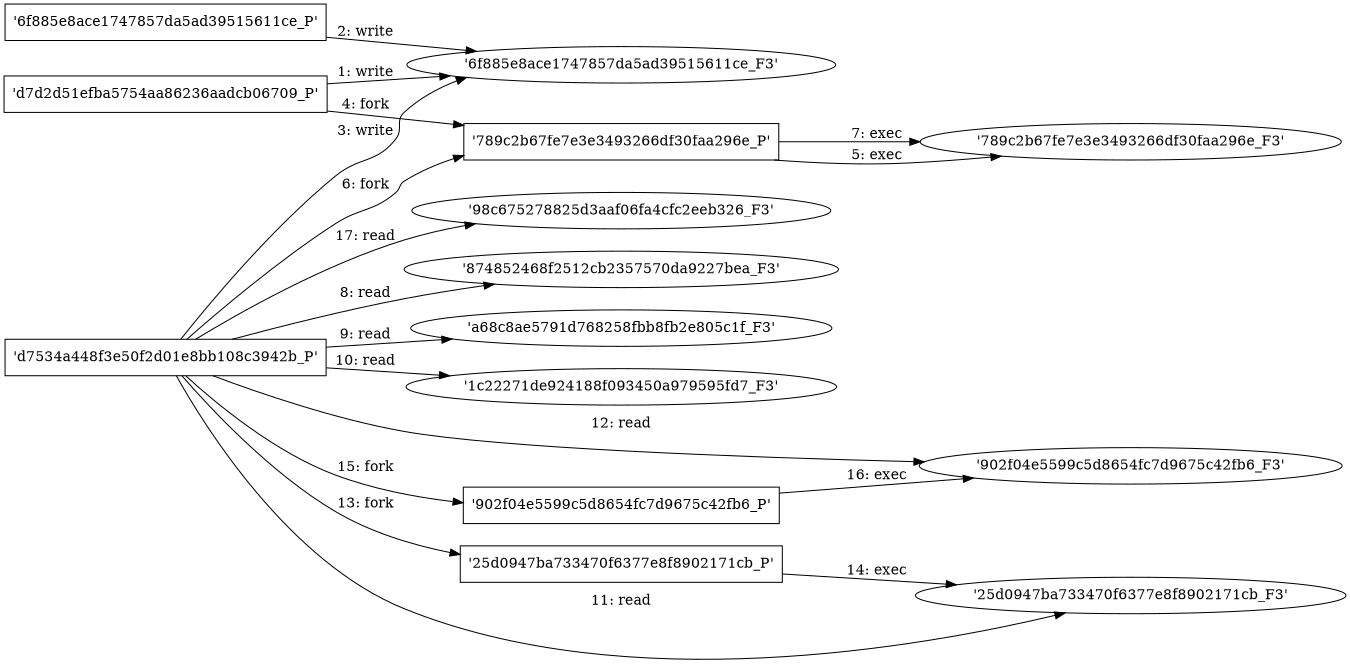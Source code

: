 digraph "D:\Learning\Paper\apt\基于CTI的攻击预警\Dataset\攻击图\ASGfromALLCTI\Performing the Heartbleed Attack After the TLS Handshake.dot" {
rankdir="LR"
size="9"
fixedsize="false"
splines="true"
nodesep=0.3
ranksep=0
fontsize=10
overlap="scalexy"
engine= "neato"
	"'6f885e8ace1747857da5ad39515611ce_F3'" [node_type=file shape=ellipse]
	"'d7d2d51efba5754aa86236aadcb06709_P'" [node_type=Process shape=box]
	"'d7d2d51efba5754aa86236aadcb06709_P'" -> "'6f885e8ace1747857da5ad39515611ce_F3'" [label="1: write"]
	"'6f885e8ace1747857da5ad39515611ce_F3'" [node_type=file shape=ellipse]
	"'6f885e8ace1747857da5ad39515611ce_P'" [node_type=Process shape=box]
	"'6f885e8ace1747857da5ad39515611ce_P'" -> "'6f885e8ace1747857da5ad39515611ce_F3'" [label="2: write"]
	"'6f885e8ace1747857da5ad39515611ce_F3'" [node_type=file shape=ellipse]
	"'d7534a448f3e50f2d01e8bb108c3942b_P'" [node_type=Process shape=box]
	"'d7534a448f3e50f2d01e8bb108c3942b_P'" -> "'6f885e8ace1747857da5ad39515611ce_F3'" [label="3: write"]
	"'d7d2d51efba5754aa86236aadcb06709_P'" [node_type=Process shape=box]
	"'789c2b67fe7e3e3493266df30faa296e_P'" [node_type=Process shape=box]
	"'d7d2d51efba5754aa86236aadcb06709_P'" -> "'789c2b67fe7e3e3493266df30faa296e_P'" [label="4: fork"]
	"'789c2b67fe7e3e3493266df30faa296e_P'" [node_type=Process shape=box]
	"'789c2b67fe7e3e3493266df30faa296e_F3'" [node_type=File shape=ellipse]
	"'789c2b67fe7e3e3493266df30faa296e_P'" -> "'789c2b67fe7e3e3493266df30faa296e_F3'" [label="5: exec"]
	"'d7534a448f3e50f2d01e8bb108c3942b_P'" [node_type=Process shape=box]
	"'789c2b67fe7e3e3493266df30faa296e_P'" [node_type=Process shape=box]
	"'d7534a448f3e50f2d01e8bb108c3942b_P'" -> "'789c2b67fe7e3e3493266df30faa296e_P'" [label="6: fork"]
	"'789c2b67fe7e3e3493266df30faa296e_P'" [node_type=Process shape=box]
	"'789c2b67fe7e3e3493266df30faa296e_F3'" [node_type=File shape=ellipse]
	"'789c2b67fe7e3e3493266df30faa296e_P'" -> "'789c2b67fe7e3e3493266df30faa296e_F3'" [label="7: exec"]
	"'874852468f2512cb2357570da9227bea_F3'" [node_type=file shape=ellipse]
	"'d7534a448f3e50f2d01e8bb108c3942b_P'" [node_type=Process shape=box]
	"'d7534a448f3e50f2d01e8bb108c3942b_P'" -> "'874852468f2512cb2357570da9227bea_F3'" [label="8: read"]
	"'a68c8ae5791d768258fbb8fb2e805c1f_F3'" [node_type=file shape=ellipse]
	"'d7534a448f3e50f2d01e8bb108c3942b_P'" [node_type=Process shape=box]
	"'d7534a448f3e50f2d01e8bb108c3942b_P'" -> "'a68c8ae5791d768258fbb8fb2e805c1f_F3'" [label="9: read"]
	"'1c22271de924188f093450a979595fd7_F3'" [node_type=file shape=ellipse]
	"'d7534a448f3e50f2d01e8bb108c3942b_P'" [node_type=Process shape=box]
	"'d7534a448f3e50f2d01e8bb108c3942b_P'" -> "'1c22271de924188f093450a979595fd7_F3'" [label="10: read"]
	"'25d0947ba733470f6377e8f8902171cb_F3'" [node_type=file shape=ellipse]
	"'d7534a448f3e50f2d01e8bb108c3942b_P'" [node_type=Process shape=box]
	"'d7534a448f3e50f2d01e8bb108c3942b_P'" -> "'25d0947ba733470f6377e8f8902171cb_F3'" [label="11: read"]
	"'902f04e5599c5d8654fc7d9675c42fb6_F3'" [node_type=file shape=ellipse]
	"'d7534a448f3e50f2d01e8bb108c3942b_P'" [node_type=Process shape=box]
	"'d7534a448f3e50f2d01e8bb108c3942b_P'" -> "'902f04e5599c5d8654fc7d9675c42fb6_F3'" [label="12: read"]
	"'d7534a448f3e50f2d01e8bb108c3942b_P'" [node_type=Process shape=box]
	"'25d0947ba733470f6377e8f8902171cb_P'" [node_type=Process shape=box]
	"'d7534a448f3e50f2d01e8bb108c3942b_P'" -> "'25d0947ba733470f6377e8f8902171cb_P'" [label="13: fork"]
	"'25d0947ba733470f6377e8f8902171cb_P'" [node_type=Process shape=box]
	"'25d0947ba733470f6377e8f8902171cb_F3'" [node_type=File shape=ellipse]
	"'25d0947ba733470f6377e8f8902171cb_P'" -> "'25d0947ba733470f6377e8f8902171cb_F3'" [label="14: exec"]
	"'d7534a448f3e50f2d01e8bb108c3942b_P'" [node_type=Process shape=box]
	"'902f04e5599c5d8654fc7d9675c42fb6_P'" [node_type=Process shape=box]
	"'d7534a448f3e50f2d01e8bb108c3942b_P'" -> "'902f04e5599c5d8654fc7d9675c42fb6_P'" [label="15: fork"]
	"'902f04e5599c5d8654fc7d9675c42fb6_P'" [node_type=Process shape=box]
	"'902f04e5599c5d8654fc7d9675c42fb6_F3'" [node_type=File shape=ellipse]
	"'902f04e5599c5d8654fc7d9675c42fb6_P'" -> "'902f04e5599c5d8654fc7d9675c42fb6_F3'" [label="16: exec"]
	"'98c675278825d3aaf06fa4cfc2eeb326_F3'" [node_type=file shape=ellipse]
	"'d7534a448f3e50f2d01e8bb108c3942b_P'" [node_type=Process shape=box]
	"'d7534a448f3e50f2d01e8bb108c3942b_P'" -> "'98c675278825d3aaf06fa4cfc2eeb326_F3'" [label="17: read"]
}
